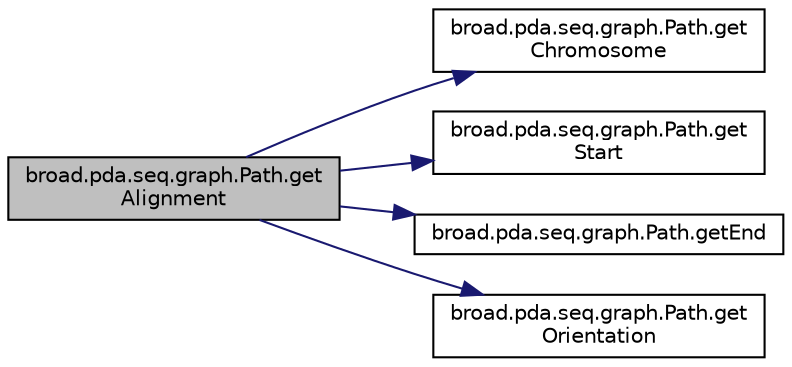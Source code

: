 digraph "broad.pda.seq.graph.Path.getAlignment"
{
  edge [fontname="Helvetica",fontsize="10",labelfontname="Helvetica",labelfontsize="10"];
  node [fontname="Helvetica",fontsize="10",shape=record];
  rankdir="LR";
  Node1 [label="broad.pda.seq.graph.Path.get\lAlignment",height=0.2,width=0.4,color="black", fillcolor="grey75", style="filled" fontcolor="black"];
  Node1 -> Node2 [color="midnightblue",fontsize="10",style="solid",fontname="Helvetica"];
  Node2 [label="broad.pda.seq.graph.Path.get\lChromosome",height=0.2,width=0.4,color="black", fillcolor="white", style="filled",URL="$classbroad_1_1pda_1_1seq_1_1graph_1_1_path.html#a00cd44d8c338e3e487e678d2858024f5"];
  Node1 -> Node3 [color="midnightblue",fontsize="10",style="solid",fontname="Helvetica"];
  Node3 [label="broad.pda.seq.graph.Path.get\lStart",height=0.2,width=0.4,color="black", fillcolor="white", style="filled",URL="$classbroad_1_1pda_1_1seq_1_1graph_1_1_path.html#ac65fac25077ec4dba79daa2fc9ad5682"];
  Node1 -> Node4 [color="midnightblue",fontsize="10",style="solid",fontname="Helvetica"];
  Node4 [label="broad.pda.seq.graph.Path.getEnd",height=0.2,width=0.4,color="black", fillcolor="white", style="filled",URL="$classbroad_1_1pda_1_1seq_1_1graph_1_1_path.html#a653aaa69bcea0d35aeba7c92d9a68bb5"];
  Node1 -> Node5 [color="midnightblue",fontsize="10",style="solid",fontname="Helvetica"];
  Node5 [label="broad.pda.seq.graph.Path.get\lOrientation",height=0.2,width=0.4,color="black", fillcolor="white", style="filled",URL="$classbroad_1_1pda_1_1seq_1_1graph_1_1_path.html#ac58d8ef7f61e00ae2ee627c67c645595"];
}
